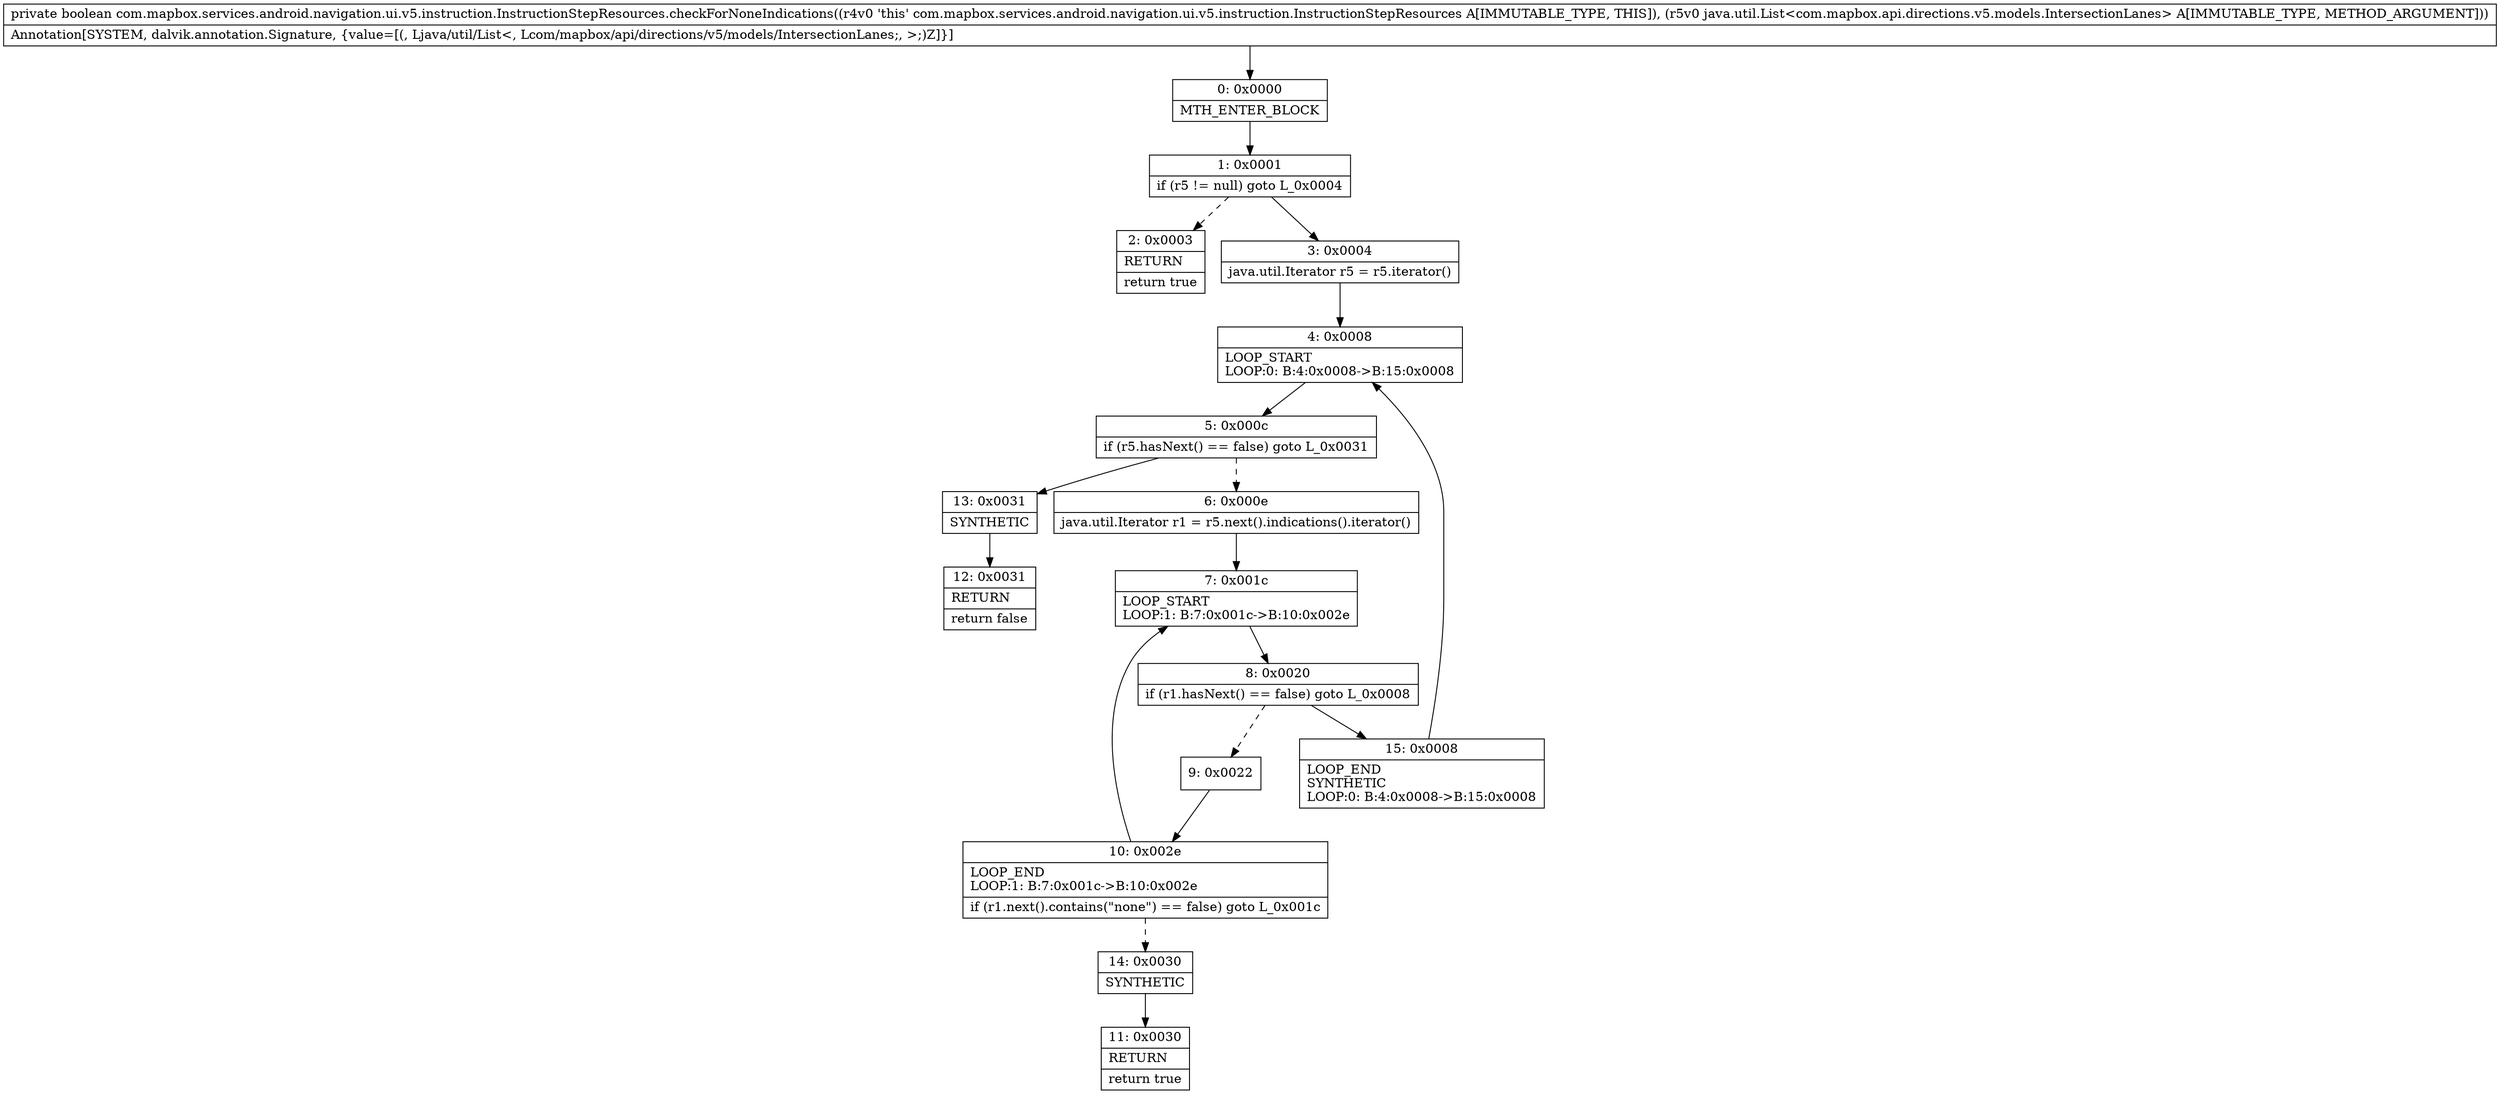 digraph "CFG forcom.mapbox.services.android.navigation.ui.v5.instruction.InstructionStepResources.checkForNoneIndications(Ljava\/util\/List;)Z" {
Node_0 [shape=record,label="{0\:\ 0x0000|MTH_ENTER_BLOCK\l}"];
Node_1 [shape=record,label="{1\:\ 0x0001|if (r5 != null) goto L_0x0004\l}"];
Node_2 [shape=record,label="{2\:\ 0x0003|RETURN\l|return true\l}"];
Node_3 [shape=record,label="{3\:\ 0x0004|java.util.Iterator r5 = r5.iterator()\l}"];
Node_4 [shape=record,label="{4\:\ 0x0008|LOOP_START\lLOOP:0: B:4:0x0008\-\>B:15:0x0008\l}"];
Node_5 [shape=record,label="{5\:\ 0x000c|if (r5.hasNext() == false) goto L_0x0031\l}"];
Node_6 [shape=record,label="{6\:\ 0x000e|java.util.Iterator r1 = r5.next().indications().iterator()\l}"];
Node_7 [shape=record,label="{7\:\ 0x001c|LOOP_START\lLOOP:1: B:7:0x001c\-\>B:10:0x002e\l}"];
Node_8 [shape=record,label="{8\:\ 0x0020|if (r1.hasNext() == false) goto L_0x0008\l}"];
Node_9 [shape=record,label="{9\:\ 0x0022}"];
Node_10 [shape=record,label="{10\:\ 0x002e|LOOP_END\lLOOP:1: B:7:0x001c\-\>B:10:0x002e\l|if (r1.next().contains(\"none\") == false) goto L_0x001c\l}"];
Node_11 [shape=record,label="{11\:\ 0x0030|RETURN\l|return true\l}"];
Node_12 [shape=record,label="{12\:\ 0x0031|RETURN\l|return false\l}"];
Node_13 [shape=record,label="{13\:\ 0x0031|SYNTHETIC\l}"];
Node_14 [shape=record,label="{14\:\ 0x0030|SYNTHETIC\l}"];
Node_15 [shape=record,label="{15\:\ 0x0008|LOOP_END\lSYNTHETIC\lLOOP:0: B:4:0x0008\-\>B:15:0x0008\l}"];
MethodNode[shape=record,label="{private boolean com.mapbox.services.android.navigation.ui.v5.instruction.InstructionStepResources.checkForNoneIndications((r4v0 'this' com.mapbox.services.android.navigation.ui.v5.instruction.InstructionStepResources A[IMMUTABLE_TYPE, THIS]), (r5v0 java.util.List\<com.mapbox.api.directions.v5.models.IntersectionLanes\> A[IMMUTABLE_TYPE, METHOD_ARGUMENT]))  | Annotation[SYSTEM, dalvik.annotation.Signature, \{value=[(, Ljava\/util\/List\<, Lcom\/mapbox\/api\/directions\/v5\/models\/IntersectionLanes;, \>;)Z]\}]\l}"];
MethodNode -> Node_0;
Node_0 -> Node_1;
Node_1 -> Node_2[style=dashed];
Node_1 -> Node_3;
Node_3 -> Node_4;
Node_4 -> Node_5;
Node_5 -> Node_6[style=dashed];
Node_5 -> Node_13;
Node_6 -> Node_7;
Node_7 -> Node_8;
Node_8 -> Node_9[style=dashed];
Node_8 -> Node_15;
Node_9 -> Node_10;
Node_10 -> Node_7;
Node_10 -> Node_14[style=dashed];
Node_13 -> Node_12;
Node_14 -> Node_11;
Node_15 -> Node_4;
}

